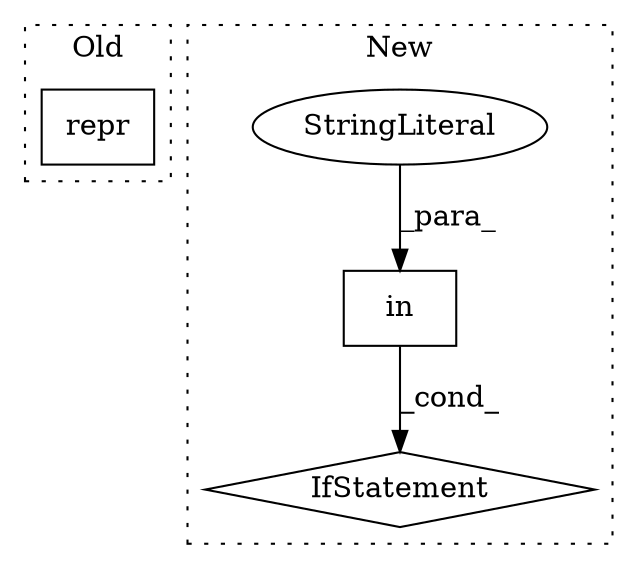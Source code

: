 digraph G {
subgraph cluster0 {
1 [label="repr" a="32" s="2943,2955" l="5,1" shape="box"];
label = "Old";
style="dotted";
}
subgraph cluster1 {
2 [label="in" a="105" s="3050" l="21" shape="box"];
3 [label="IfStatement" a="25" s="3038,3071" l="12,2" shape="diamond"];
4 [label="StringLiteral" a="45" s="3050" l="5" shape="ellipse"];
label = "New";
style="dotted";
}
2 -> 3 [label="_cond_"];
4 -> 2 [label="_para_"];
}